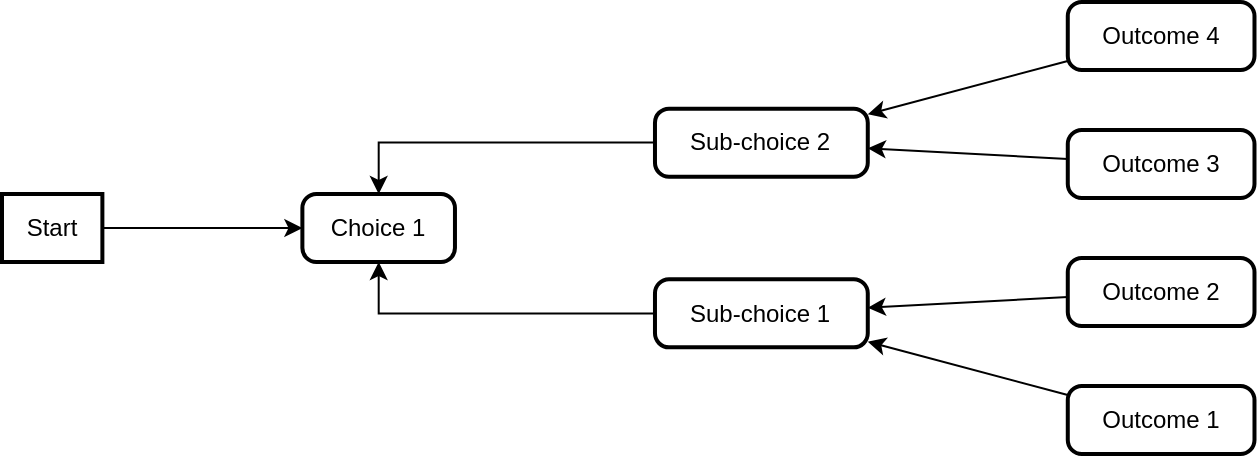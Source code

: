 <mxfile version="24.0.2" type="github">
  <diagram name="Page-1" id="4pdE0db35GPf6bk0FE4X">
    <mxGraphModel dx="963" dy="1076" grid="1" gridSize="10" guides="1" tooltips="1" connect="1" arrows="1" fold="1" page="1" pageScale="1" pageWidth="1600" pageHeight="900" background="none" math="0" shadow="0">
      <root>
        <mxCell id="0" />
        <mxCell id="1" parent="0" />
        <mxCell id="WsUoAYugIKho16CLf06q-19" value="" style="edgeStyle=orthogonalEdgeStyle;rounded=0;orthogonalLoop=1;jettySize=auto;html=1;" edge="1" parent="1" source="2" target="3">
          <mxGeometry relative="1" as="geometry" />
        </mxCell>
        <mxCell id="2" value="Start" style="whiteSpace=wrap;strokeWidth=2;" parent="1" vertex="1">
          <mxGeometry x="110" y="472" width="50.192" height="34" as="geometry" />
        </mxCell>
        <mxCell id="3" value="Choice 1" style="rounded=1;absoluteArcSize=1;arcSize=14;whiteSpace=wrap;strokeWidth=2;" parent="1" vertex="1">
          <mxGeometry x="260.192" y="472" width="76.292" height="34" as="geometry" />
        </mxCell>
        <mxCell id="WsUoAYugIKho16CLf06q-21" value="" style="edgeStyle=orthogonalEdgeStyle;rounded=0;orthogonalLoop=1;jettySize=auto;html=1;" edge="1" parent="1" source="4" target="3">
          <mxGeometry relative="1" as="geometry" />
        </mxCell>
        <mxCell id="4" value="Sub-choice 1" style="rounded=1;absoluteArcSize=1;arcSize=14;whiteSpace=wrap;strokeWidth=2;" parent="1" vertex="1">
          <mxGeometry x="436.484" y="514.667" width="106.407" height="34" as="geometry" />
        </mxCell>
        <mxCell id="WsUoAYugIKho16CLf06q-20" value="" style="edgeStyle=orthogonalEdgeStyle;rounded=0;orthogonalLoop=1;jettySize=auto;html=1;" edge="1" parent="1" source="5" target="3">
          <mxGeometry relative="1" as="geometry" />
        </mxCell>
        <mxCell id="5" value="Sub-choice 2" style="rounded=1;absoluteArcSize=1;arcSize=14;whiteSpace=wrap;strokeWidth=2;" parent="1" vertex="1">
          <mxGeometry x="436.484" y="429.333" width="106.407" height="34" as="geometry" />
        </mxCell>
        <mxCell id="WsUoAYugIKho16CLf06q-33" value="" style="rounded=0;orthogonalLoop=1;jettySize=auto;html=1;" edge="1" parent="1" source="6" target="4">
          <mxGeometry relative="1" as="geometry" />
        </mxCell>
        <mxCell id="6" value="Outcome 1" style="rounded=1;absoluteArcSize=1;arcSize=14;whiteSpace=wrap;strokeWidth=2;" parent="1" vertex="1">
          <mxGeometry x="642.891" y="568" width="93.357" height="34" as="geometry" />
        </mxCell>
        <mxCell id="WsUoAYugIKho16CLf06q-32" value="" style="rounded=0;orthogonalLoop=1;jettySize=auto;html=1;" edge="1" parent="1" source="7" target="4">
          <mxGeometry relative="1" as="geometry" />
        </mxCell>
        <mxCell id="7" value="Outcome 2" style="rounded=1;absoluteArcSize=1;arcSize=14;whiteSpace=wrap;strokeWidth=2;" parent="1" vertex="1">
          <mxGeometry x="642.891" y="504" width="93.357" height="34" as="geometry" />
        </mxCell>
        <mxCell id="WsUoAYugIKho16CLf06q-31" value="" style="rounded=0;orthogonalLoop=1;jettySize=auto;html=1;" edge="1" parent="1" source="8" target="5">
          <mxGeometry relative="1" as="geometry" />
        </mxCell>
        <mxCell id="8" value="Outcome 3" style="rounded=1;absoluteArcSize=1;arcSize=14;whiteSpace=wrap;strokeWidth=2;" parent="1" vertex="1">
          <mxGeometry x="642.891" y="440" width="93.357" height="34" as="geometry" />
        </mxCell>
        <mxCell id="WsUoAYugIKho16CLf06q-30" value="" style="rounded=0;orthogonalLoop=1;jettySize=auto;html=1;" edge="1" parent="1" source="9" target="5">
          <mxGeometry relative="1" as="geometry" />
        </mxCell>
        <mxCell id="9" value="Outcome 4" style="rounded=1;absoluteArcSize=1;arcSize=14;whiteSpace=wrap;strokeWidth=2;" parent="1" vertex="1">
          <mxGeometry x="642.891" y="376" width="93.357" height="34" as="geometry" />
        </mxCell>
      </root>
    </mxGraphModel>
  </diagram>
</mxfile>
